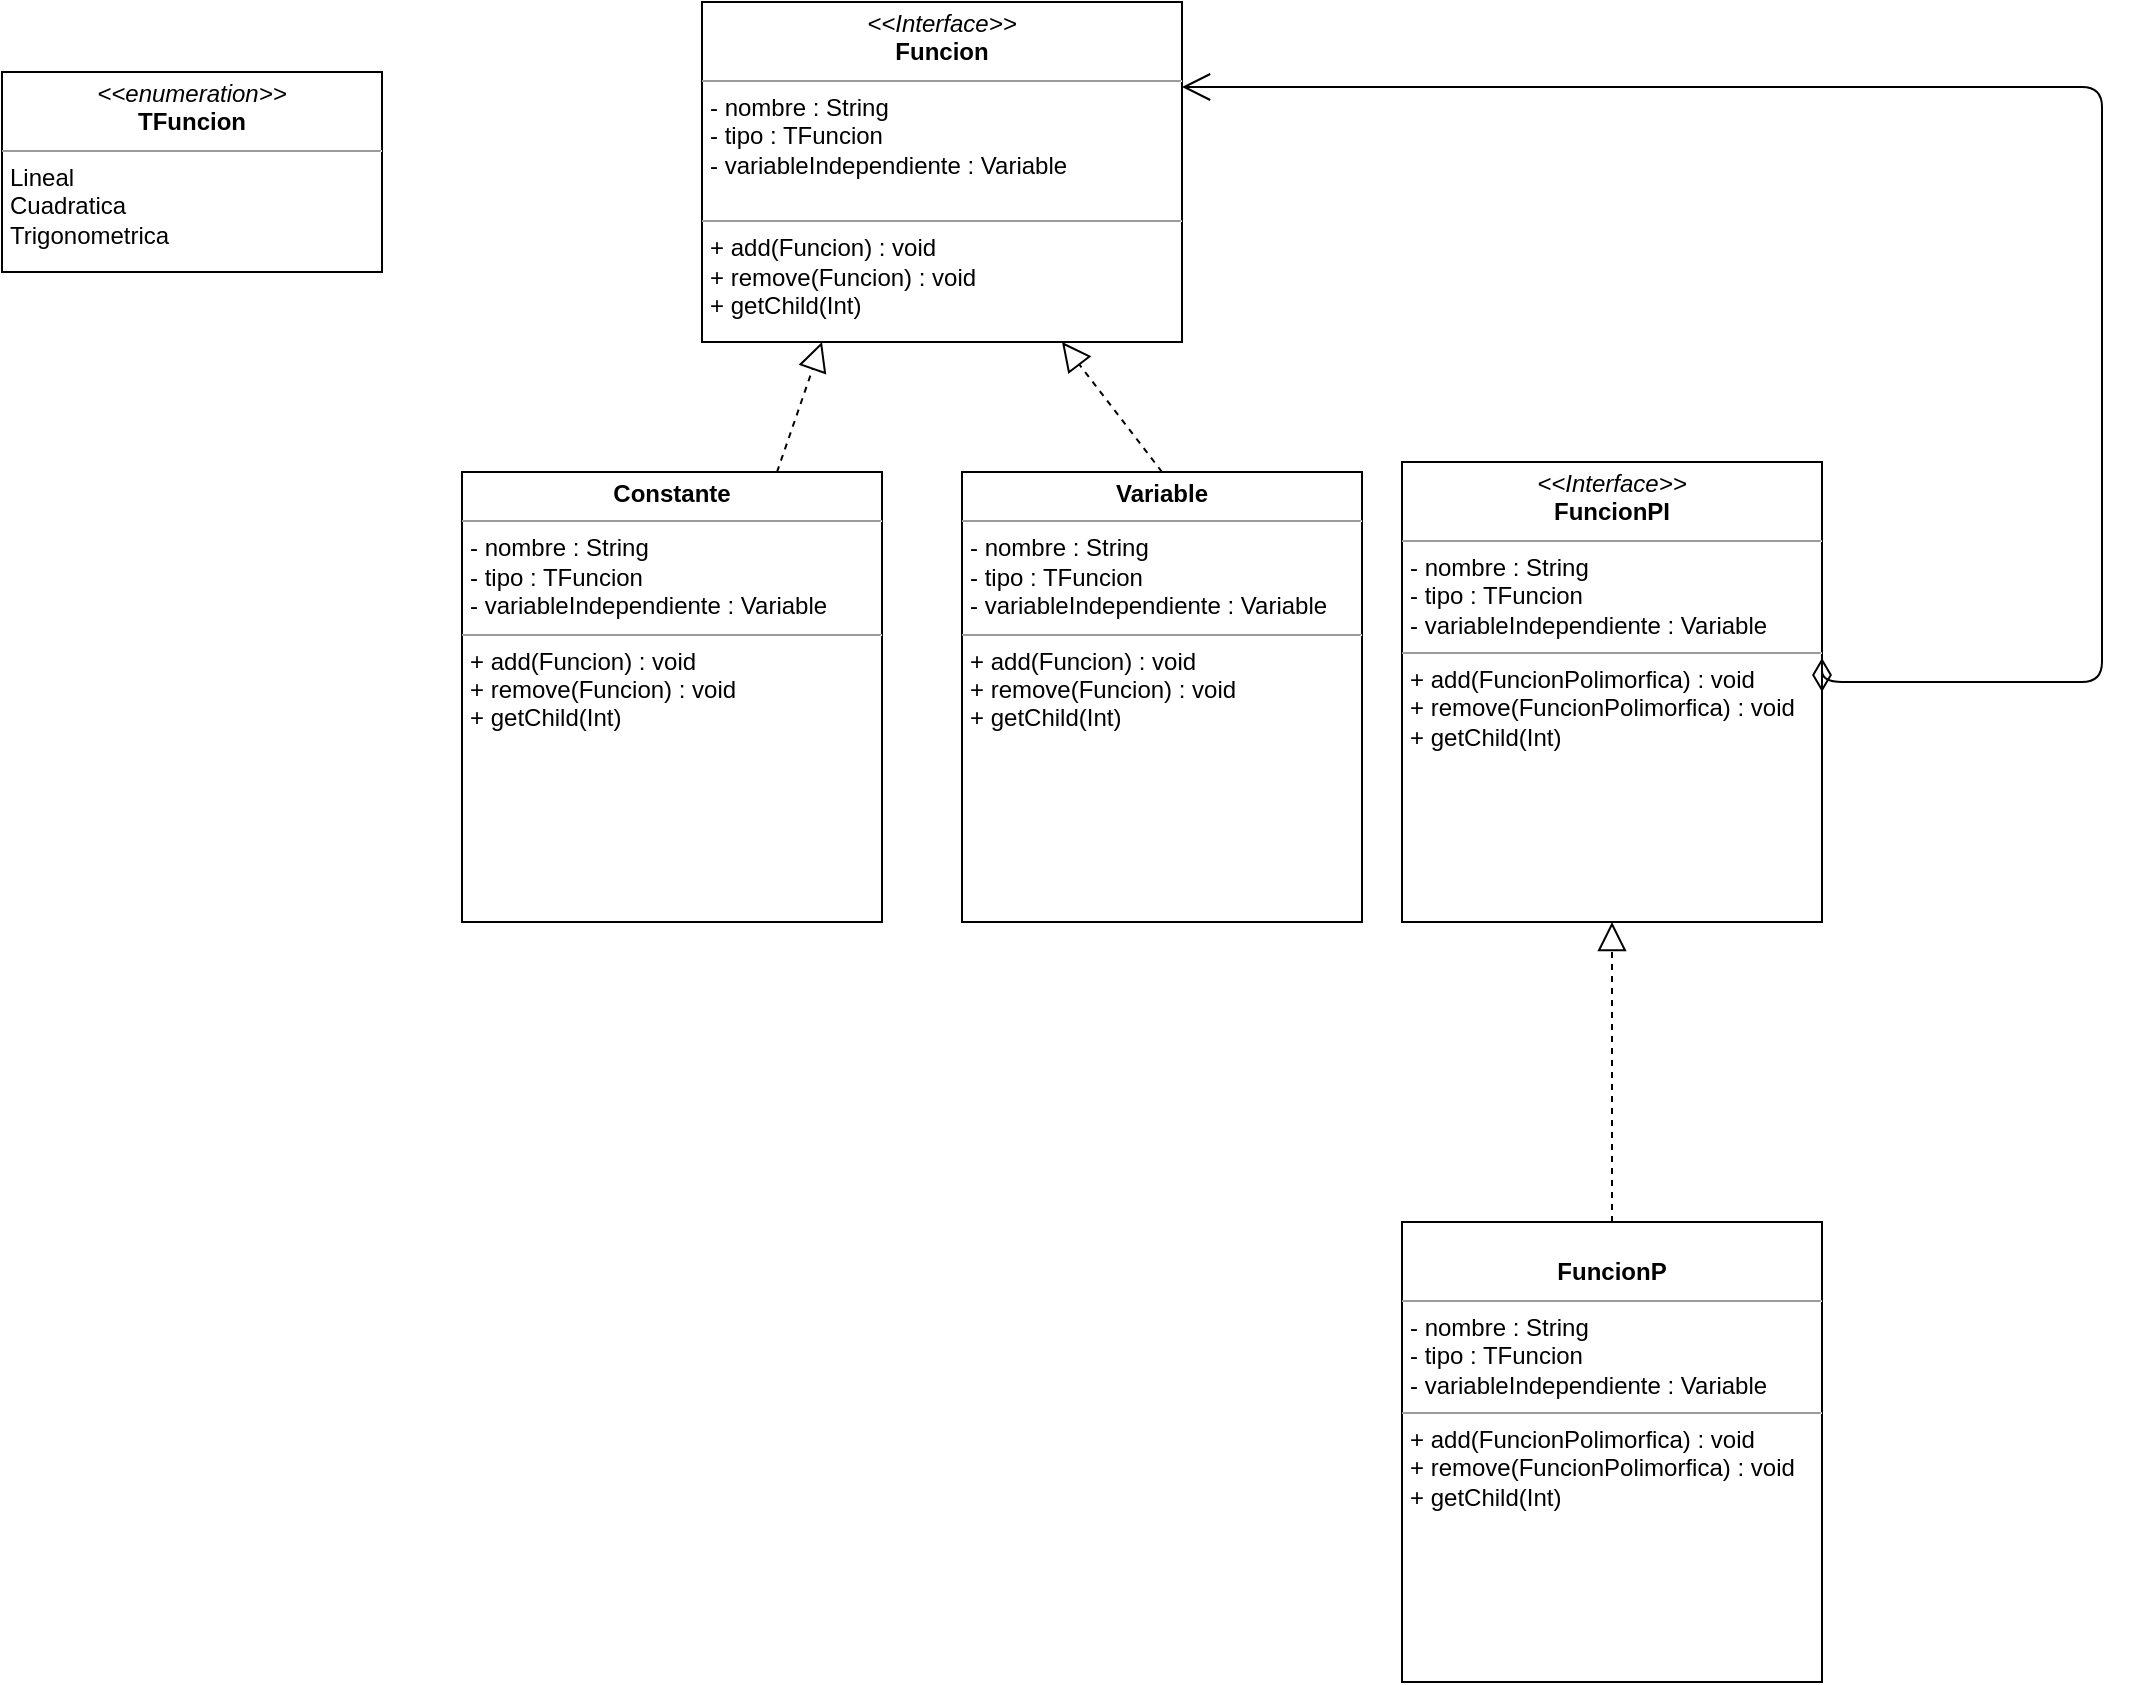 <mxfile version="14.7.3" type="github">
  <diagram name="Page-1" id="c4acf3e9-155e-7222-9cf6-157b1a14988f">
    <mxGraphModel dx="1141" dy="849" grid="1" gridSize="10" guides="1" tooltips="1" connect="1" arrows="1" fold="1" page="1" pageScale="1" pageWidth="850" pageHeight="1100" background="none" math="0" shadow="0">
      <root>
        <mxCell id="0" />
        <mxCell id="1" parent="0" />
        <mxCell id="wUth79NiffAbN66JITwX-1" value="&lt;p style=&quot;margin: 0px ; margin-top: 4px ; text-align: center&quot;&gt;&lt;i&gt;&amp;lt;&amp;lt;Interface&amp;gt;&amp;gt;&lt;/i&gt;&lt;br&gt;&lt;b&gt;Funcion&lt;/b&gt;&lt;/p&gt;&lt;hr size=&quot;1&quot;&gt;&lt;p style=&quot;margin: 0px 0px 0px 4px&quot;&gt;- nombre : String&lt;/p&gt;&lt;p style=&quot;margin: 0px 0px 0px 4px&quot;&gt;- tipo : TFuncion&lt;/p&gt;&lt;p style=&quot;margin: 0px 0px 0px 4px&quot;&gt;- variableIndependiente : Variable&lt;/p&gt;&lt;p style=&quot;margin: 0px ; margin-left: 4px&quot;&gt;&lt;br&gt;&lt;/p&gt;&lt;hr size=&quot;1&quot;&gt;&lt;p style=&quot;margin: 0px 0px 0px 4px&quot;&gt;+ add(Funcion&lt;span&gt;) : void&lt;/span&gt;&lt;/p&gt;&lt;p style=&quot;margin: 0px 0px 0px 4px&quot;&gt;+ remove(Funcion) : void&lt;br&gt;&lt;/p&gt;&lt;p style=&quot;margin: 0px 0px 0px 4px&quot;&gt;+ getChild(Int)&lt;/p&gt;" style="verticalAlign=top;align=left;overflow=fill;fontSize=12;fontFamily=Helvetica;html=1;" parent="1" vertex="1">
          <mxGeometry x="360" y="40" width="240" height="170" as="geometry" />
        </mxCell>
        <mxCell id="wUth79NiffAbN66JITwX-2" value="&lt;p style=&quot;margin: 0px ; margin-top: 4px ; text-align: center&quot;&gt;&lt;b&gt;Constante&lt;/b&gt;&lt;/p&gt;&lt;hr size=&quot;1&quot;&gt;&lt;p style=&quot;margin: 0px 0px 0px 4px&quot;&gt;- nombre : String&lt;/p&gt;&lt;p style=&quot;margin: 0px 0px 0px 4px&quot;&gt;- tipo : TFuncion&lt;/p&gt;&lt;p style=&quot;margin: 0px 0px 0px 4px&quot;&gt;- variableIndependiente : Variable&lt;/p&gt;&lt;hr size=&quot;1&quot;&gt;&lt;p style=&quot;margin: 0px 0px 0px 4px&quot;&gt;+ add(Funcion&lt;span&gt;) : void&lt;/span&gt;&lt;/p&gt;&lt;p style=&quot;margin: 0px 0px 0px 4px&quot;&gt;+ remove(Funcion) : void&lt;br&gt;&lt;/p&gt;&lt;p style=&quot;margin: 0px 0px 0px 4px&quot;&gt;+ getChild(Int)&lt;/p&gt;" style="verticalAlign=top;align=left;overflow=fill;fontSize=12;fontFamily=Helvetica;html=1;" parent="1" vertex="1">
          <mxGeometry x="240" y="275" width="210" height="225" as="geometry" />
        </mxCell>
        <mxCell id="wUth79NiffAbN66JITwX-3" value="&lt;p style=&quot;margin: 0px ; margin-top: 4px ; text-align: center&quot;&gt;&lt;b&gt;Variable&lt;/b&gt;&lt;/p&gt;&lt;hr size=&quot;1&quot;&gt;&lt;p style=&quot;margin: 0px 0px 0px 4px&quot;&gt;- nombre : String&lt;/p&gt;&lt;p style=&quot;margin: 0px 0px 0px 4px&quot;&gt;- tipo : TFuncion&lt;/p&gt;&lt;p style=&quot;margin: 0px 0px 0px 4px&quot;&gt;- variableIndependiente : Variable&lt;/p&gt;&lt;hr size=&quot;1&quot;&gt;&lt;p style=&quot;margin: 0px 0px 0px 4px&quot;&gt;+ add(Funcion&lt;span&gt;) : void&lt;/span&gt;&lt;/p&gt;&lt;p style=&quot;margin: 0px 0px 0px 4px&quot;&gt;+ remove(Funcion) : void&lt;br&gt;&lt;/p&gt;&lt;p style=&quot;margin: 0px 0px 0px 4px&quot;&gt;+ getChild(Int)&lt;/p&gt;" style="verticalAlign=top;align=left;overflow=fill;fontSize=12;fontFamily=Helvetica;html=1;" parent="1" vertex="1">
          <mxGeometry x="490" y="275" width="200" height="225" as="geometry" />
        </mxCell>
        <mxCell id="wUth79NiffAbN66JITwX-4" value="&lt;p style=&quot;margin: 0px ; margin-top: 4px ; text-align: center&quot;&gt;&lt;i&gt;&amp;lt;&amp;lt;Interface&amp;gt;&amp;gt;&lt;/i&gt;&lt;br&gt;&lt;b&gt;FuncionPI&lt;/b&gt;&lt;/p&gt;&lt;hr size=&quot;1&quot;&gt;&lt;p style=&quot;margin: 0px 0px 0px 4px&quot;&gt;- nombre : String&lt;/p&gt;&lt;p style=&quot;margin: 0px 0px 0px 4px&quot;&gt;- tipo : TFuncion&lt;/p&gt;&lt;p style=&quot;margin: 0px 0px 0px 4px&quot;&gt;- variableIndependiente : Variable&lt;/p&gt;&lt;hr size=&quot;1&quot;&gt;&lt;p style=&quot;margin: 0px 0px 0px 4px&quot;&gt;+ add(FuncionPolimorfica) : void&lt;/p&gt;&lt;p style=&quot;margin: 0px 0px 0px 4px&quot;&gt;+ remove(FuncionPolimorfica) : void&lt;br&gt;&lt;/p&gt;&lt;p style=&quot;margin: 0px 0px 0px 4px&quot;&gt;+ getChild(Int)&lt;/p&gt;" style="verticalAlign=top;align=left;overflow=fill;fontSize=12;fontFamily=Helvetica;html=1;" parent="1" vertex="1">
          <mxGeometry x="710" y="270" width="210" height="230" as="geometry" />
        </mxCell>
        <mxCell id="wUth79NiffAbN66JITwX-5" value="" style="endArrow=block;dashed=1;endFill=0;endSize=12;html=1;entryX=0.75;entryY=1;entryDx=0;entryDy=0;exitX=0.5;exitY=0;exitDx=0;exitDy=0;" parent="1" source="wUth79NiffAbN66JITwX-3" target="wUth79NiffAbN66JITwX-1" edge="1">
          <mxGeometry width="160" relative="1" as="geometry">
            <mxPoint x="460" y="280" as="sourcePoint" />
            <mxPoint x="620" y="280" as="targetPoint" />
          </mxGeometry>
        </mxCell>
        <mxCell id="wUth79NiffAbN66JITwX-6" value="" style="endArrow=block;dashed=1;endFill=0;endSize=12;html=1;entryX=0.25;entryY=1;entryDx=0;entryDy=0;exitX=0.75;exitY=0;exitDx=0;exitDy=0;" parent="1" source="wUth79NiffAbN66JITwX-2" target="wUth79NiffAbN66JITwX-1" edge="1">
          <mxGeometry width="160" relative="1" as="geometry">
            <mxPoint x="460" y="280" as="sourcePoint" />
            <mxPoint x="620" y="280" as="targetPoint" />
          </mxGeometry>
        </mxCell>
        <mxCell id="wUth79NiffAbN66JITwX-7" value="" style="endArrow=open;html=1;endSize=12;startArrow=diamondThin;startSize=14;startFill=0;edgeStyle=orthogonalEdgeStyle;exitX=1;exitY=0.5;exitDx=0;exitDy=0;entryX=1;entryY=0.25;entryDx=0;entryDy=0;" parent="1" source="wUth79NiffAbN66JITwX-4" target="wUth79NiffAbN66JITwX-1" edge="1">
          <mxGeometry relative="1" as="geometry">
            <mxPoint x="460" y="280" as="sourcePoint" />
            <mxPoint x="630" y="110" as="targetPoint" />
            <Array as="points">
              <mxPoint x="920" y="380" />
              <mxPoint x="1060" y="380" />
              <mxPoint x="1060" y="83" />
            </Array>
          </mxGeometry>
        </mxCell>
        <mxCell id="fs8-Lx7UUzbQIWvCB-Sl-2" value="&lt;p style=&quot;margin: 0px ; margin-top: 4px ; text-align: center&quot;&gt;&lt;i&gt;&amp;lt;&amp;lt;enumeration&amp;gt;&amp;gt;&lt;/i&gt;&lt;br&gt;&lt;b&gt;TFuncion&lt;/b&gt;&lt;/p&gt;&lt;hr size=&quot;1&quot;&gt;&lt;p style=&quot;margin: 0px ; margin-left: 4px&quot;&gt;Lineal&lt;/p&gt;&lt;p style=&quot;margin: 0px ; margin-left: 4px&quot;&gt;Cuadratica&lt;/p&gt;&lt;p style=&quot;margin: 0px ; margin-left: 4px&quot;&gt;Trigonometrica&lt;/p&gt;" style="verticalAlign=top;align=left;overflow=fill;fontSize=12;fontFamily=Helvetica;html=1;" vertex="1" parent="1">
          <mxGeometry x="10" y="75" width="190" height="100" as="geometry" />
        </mxCell>
        <mxCell id="fs8-Lx7UUzbQIWvCB-Sl-5" value="&lt;p style=&quot;margin: 0px ; margin-top: 4px ; text-align: center&quot;&gt;&lt;br&gt;&lt;b&gt;FuncionP&lt;/b&gt;&lt;/p&gt;&lt;hr size=&quot;1&quot;&gt;&lt;p style=&quot;margin: 0px 0px 0px 4px&quot;&gt;- nombre : String&lt;/p&gt;&lt;p style=&quot;margin: 0px 0px 0px 4px&quot;&gt;- tipo : TFuncion&lt;/p&gt;&lt;p style=&quot;margin: 0px 0px 0px 4px&quot;&gt;- variableIndependiente : Variable&lt;/p&gt;&lt;hr size=&quot;1&quot;&gt;&lt;p style=&quot;margin: 0px 0px 0px 4px&quot;&gt;+ add(FuncionPolimorfica) : void&lt;/p&gt;&lt;p style=&quot;margin: 0px 0px 0px 4px&quot;&gt;+ remove(FuncionPolimorfica) : void&lt;br&gt;&lt;/p&gt;&lt;p style=&quot;margin: 0px 0px 0px 4px&quot;&gt;+ getChild(Int)&lt;/p&gt;" style="verticalAlign=top;align=left;overflow=fill;fontSize=12;fontFamily=Helvetica;html=1;" vertex="1" parent="1">
          <mxGeometry x="710" y="650" width="210" height="230" as="geometry" />
        </mxCell>
        <mxCell id="fs8-Lx7UUzbQIWvCB-Sl-6" value="" style="endArrow=block;dashed=1;endFill=0;endSize=12;html=1;entryX=0.5;entryY=1;entryDx=0;entryDy=0;exitX=0.5;exitY=0;exitDx=0;exitDy=0;" edge="1" parent="1" source="fs8-Lx7UUzbQIWvCB-Sl-5" target="wUth79NiffAbN66JITwX-4">
          <mxGeometry width="160" relative="1" as="geometry">
            <mxPoint x="670" y="610" as="sourcePoint" />
            <mxPoint x="830" y="610" as="targetPoint" />
          </mxGeometry>
        </mxCell>
      </root>
    </mxGraphModel>
  </diagram>
</mxfile>
